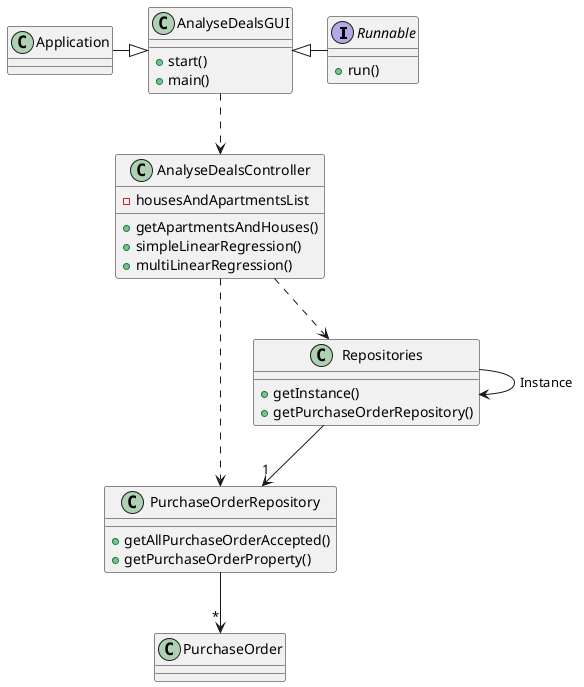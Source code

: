 @startuml
interface Runnable {
    + run()
}

class AnalyseDealsGUI {
    + start()
    + main()
}

class AnalyseDealsController {
    - housesAndApartmentsList
    + getApartmentsAndHouses()
    + simpleLinearRegression()
    + multiLinearRegression()
}

class PurchaseOrderRepository {

    +getAllPurchaseOrderAccepted()
    +getPurchaseOrderProperty()

}

class Repositories {

    +getInstance()
    +getPurchaseOrderRepository()

}

Application -right-|> AnalyseDealsGUI
Runnable -left-|> AnalyseDealsGUI
AnalyseDealsGUI -[dashed]-> AnalyseDealsController
AnalyseDealsController-[dashed]-> Repositories
AnalyseDealsController-[dashed]-> PurchaseOrderRepository

PurchaseOrderRepository -down-> "*" PurchaseOrder

Repositories --> Repositories: Instance

Repositories -->"1" PurchaseOrderRepository

@enduml